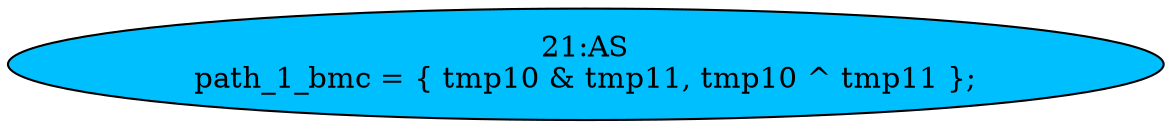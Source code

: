 strict digraph "" {
	node [label="\N"];
	"21:AS"	 [ast="<pyverilog.vparser.ast.Assign object at 0x7f2a68dcebd0>",
		def_var="['path_1_bmc']",
		fillcolor=deepskyblue,
		label="21:AS
path_1_bmc = { tmp10 & tmp11, tmp10 ^ tmp11 };",
		statements="[]",
		style=filled,
		typ=Assign,
		use_var="['tmp10', 'tmp11', 'tmp10', 'tmp11']"];
}
